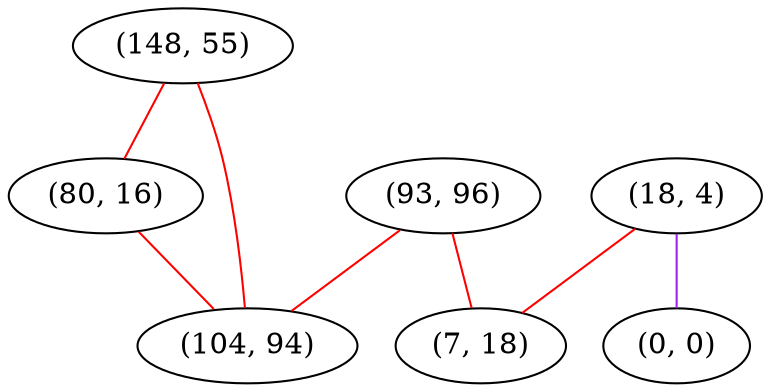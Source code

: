 graph "" {
"(148, 55)";
"(80, 16)";
"(18, 4)";
"(93, 96)";
"(104, 94)";
"(0, 0)";
"(7, 18)";
"(148, 55)" -- "(104, 94)"  [color=red, key=0, weight=1];
"(148, 55)" -- "(80, 16)"  [color=red, key=0, weight=1];
"(80, 16)" -- "(104, 94)"  [color=red, key=0, weight=1];
"(18, 4)" -- "(0, 0)"  [color=purple, key=0, weight=4];
"(18, 4)" -- "(7, 18)"  [color=red, key=0, weight=1];
"(93, 96)" -- "(104, 94)"  [color=red, key=0, weight=1];
"(93, 96)" -- "(7, 18)"  [color=red, key=0, weight=1];
}
